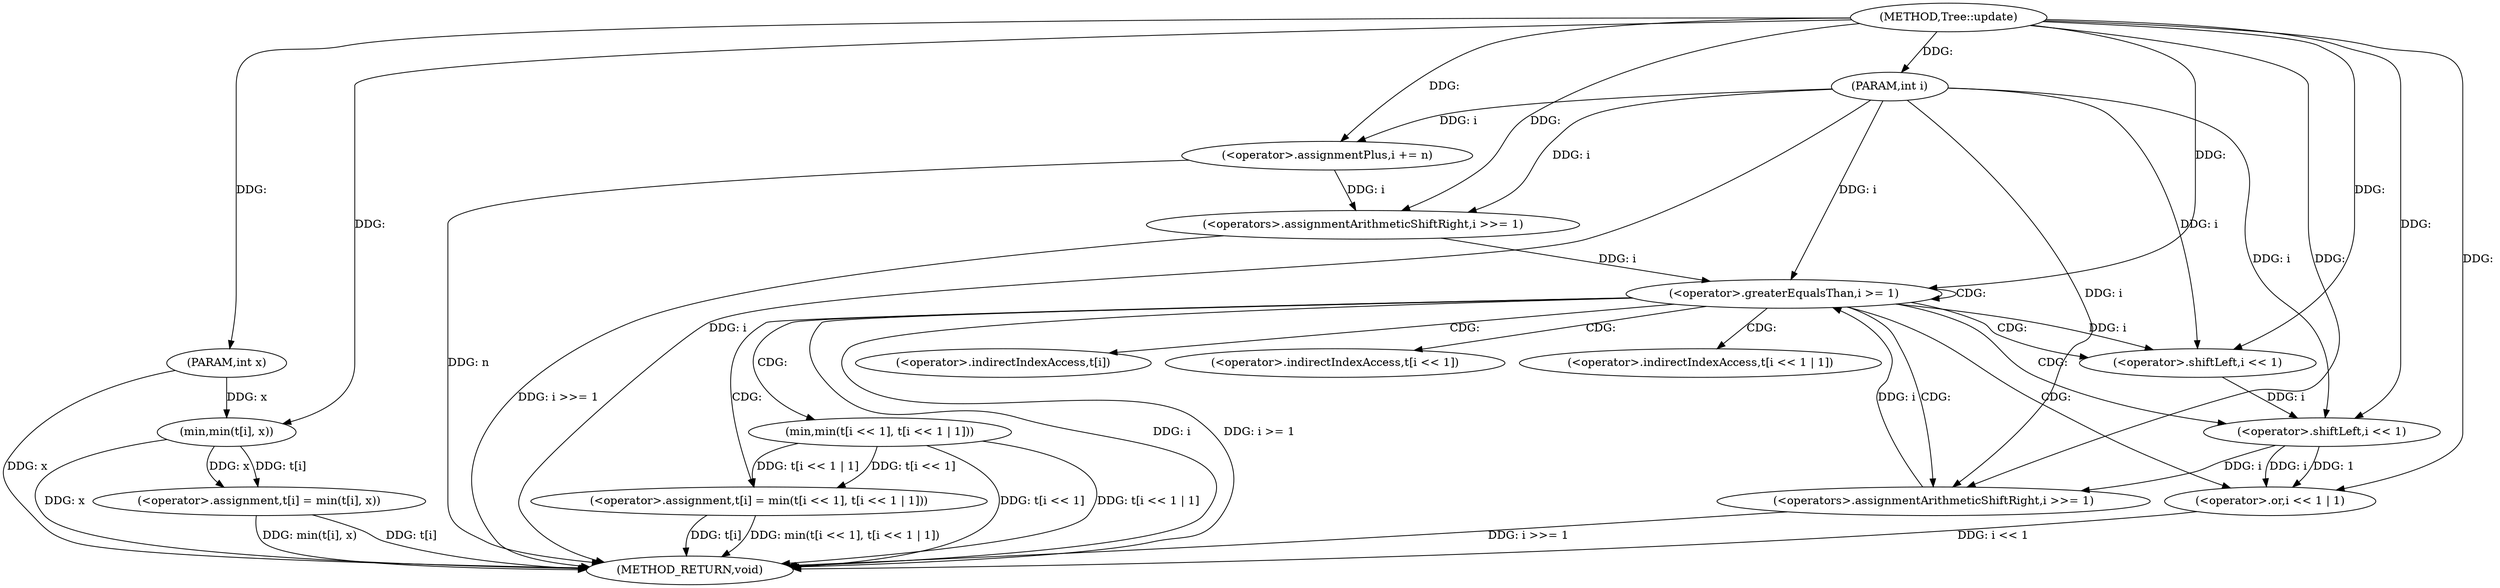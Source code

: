 digraph "Tree::update" {  
"1000123" [label = "(METHOD,Tree::update)" ]
"1000167" [label = "(METHOD_RETURN,void)" ]
"1000124" [label = "(PARAM,int i)" ]
"1000125" [label = "(PARAM,int x)" ]
"1000127" [label = "(<operator>.assignmentPlus,i += n)" ]
"1000130" [label = "(<operator>.assignment,t[i] = min(t[i], x))" ]
"1000140" [label = "(<operators>.assignmentArithmeticShiftRight,i >>= 1)" ]
"1000143" [label = "(<operator>.greaterEqualsThan,i >= 1)" ]
"1000146" [label = "(<operators>.assignmentArithmeticShiftRight,i >>= 1)" ]
"1000134" [label = "(min,min(t[i], x))" ]
"1000150" [label = "(<operator>.assignment,t[i] = min(t[i << 1], t[i << 1 | 1]))" ]
"1000154" [label = "(min,min(t[i << 1], t[i << 1 | 1]))" ]
"1000157" [label = "(<operator>.shiftLeft,i << 1)" ]
"1000162" [label = "(<operator>.or,i << 1 | 1)" ]
"1000163" [label = "(<operator>.shiftLeft,i << 1)" ]
"1000151" [label = "(<operator>.indirectIndexAccess,t[i])" ]
"1000155" [label = "(<operator>.indirectIndexAccess,t[i << 1])" ]
"1000160" [label = "(<operator>.indirectIndexAccess,t[i << 1 | 1])" ]
  "1000124" -> "1000167"  [ label = "DDG: i"] 
  "1000125" -> "1000167"  [ label = "DDG: x"] 
  "1000130" -> "1000167"  [ label = "DDG: t[i]"] 
  "1000134" -> "1000167"  [ label = "DDG: x"] 
  "1000130" -> "1000167"  [ label = "DDG: min(t[i], x)"] 
  "1000140" -> "1000167"  [ label = "DDG: i >>= 1"] 
  "1000143" -> "1000167"  [ label = "DDG: i"] 
  "1000143" -> "1000167"  [ label = "DDG: i >= 1"] 
  "1000150" -> "1000167"  [ label = "DDG: t[i]"] 
  "1000154" -> "1000167"  [ label = "DDG: t[i << 1]"] 
  "1000162" -> "1000167"  [ label = "DDG: i << 1"] 
  "1000154" -> "1000167"  [ label = "DDG: t[i << 1 | 1]"] 
  "1000150" -> "1000167"  [ label = "DDG: min(t[i << 1], t[i << 1 | 1])"] 
  "1000146" -> "1000167"  [ label = "DDG: i >>= 1"] 
  "1000127" -> "1000167"  [ label = "DDG: n"] 
  "1000123" -> "1000124"  [ label = "DDG: "] 
  "1000123" -> "1000125"  [ label = "DDG: "] 
  "1000123" -> "1000127"  [ label = "DDG: "] 
  "1000134" -> "1000130"  [ label = "DDG: x"] 
  "1000134" -> "1000130"  [ label = "DDG: t[i]"] 
  "1000124" -> "1000127"  [ label = "DDG: i"] 
  "1000125" -> "1000134"  [ label = "DDG: x"] 
  "1000123" -> "1000134"  [ label = "DDG: "] 
  "1000127" -> "1000140"  [ label = "DDG: i"] 
  "1000124" -> "1000140"  [ label = "DDG: i"] 
  "1000123" -> "1000140"  [ label = "DDG: "] 
  "1000140" -> "1000143"  [ label = "DDG: i"] 
  "1000146" -> "1000143"  [ label = "DDG: i"] 
  "1000124" -> "1000143"  [ label = "DDG: i"] 
  "1000123" -> "1000143"  [ label = "DDG: "] 
  "1000163" -> "1000146"  [ label = "DDG: i"] 
  "1000124" -> "1000146"  [ label = "DDG: i"] 
  "1000123" -> "1000146"  [ label = "DDG: "] 
  "1000154" -> "1000150"  [ label = "DDG: t[i << 1]"] 
  "1000154" -> "1000150"  [ label = "DDG: t[i << 1 | 1]"] 
  "1000143" -> "1000157"  [ label = "DDG: i"] 
  "1000124" -> "1000157"  [ label = "DDG: i"] 
  "1000123" -> "1000157"  [ label = "DDG: "] 
  "1000163" -> "1000162"  [ label = "DDG: i"] 
  "1000163" -> "1000162"  [ label = "DDG: 1"] 
  "1000123" -> "1000162"  [ label = "DDG: "] 
  "1000157" -> "1000163"  [ label = "DDG: i"] 
  "1000124" -> "1000163"  [ label = "DDG: i"] 
  "1000123" -> "1000163"  [ label = "DDG: "] 
  "1000143" -> "1000163"  [ label = "CDG: "] 
  "1000143" -> "1000155"  [ label = "CDG: "] 
  "1000143" -> "1000154"  [ label = "CDG: "] 
  "1000143" -> "1000151"  [ label = "CDG: "] 
  "1000143" -> "1000160"  [ label = "CDG: "] 
  "1000143" -> "1000150"  [ label = "CDG: "] 
  "1000143" -> "1000146"  [ label = "CDG: "] 
  "1000143" -> "1000162"  [ label = "CDG: "] 
  "1000143" -> "1000143"  [ label = "CDG: "] 
  "1000143" -> "1000157"  [ label = "CDG: "] 
}
